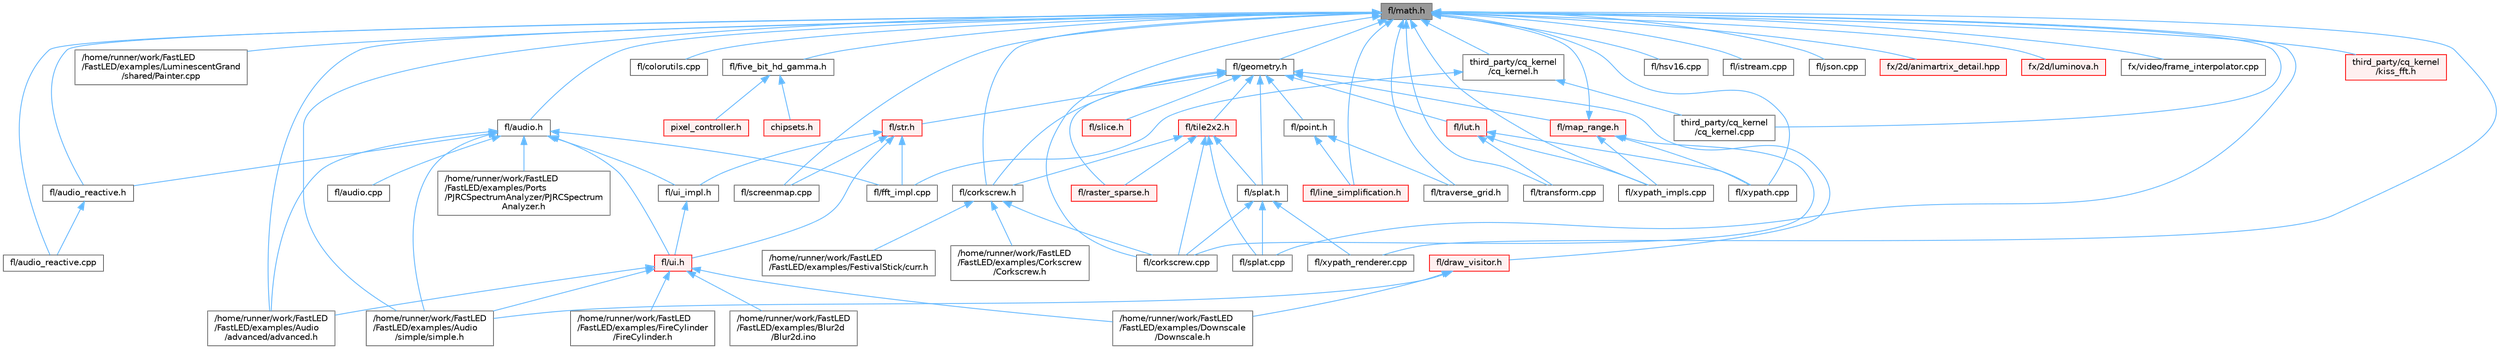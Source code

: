 digraph "fl/math.h"
{
 // INTERACTIVE_SVG=YES
 // LATEX_PDF_SIZE
  bgcolor="transparent";
  edge [fontname=Helvetica,fontsize=10,labelfontname=Helvetica,labelfontsize=10];
  node [fontname=Helvetica,fontsize=10,shape=box,height=0.2,width=0.4];
  Node1 [id="Node000001",label="fl/math.h",height=0.2,width=0.4,color="gray40", fillcolor="grey60", style="filled", fontcolor="black",tooltip=" "];
  Node1 -> Node2 [id="edge1_Node000001_Node000002",dir="back",color="steelblue1",style="solid",tooltip=" "];
  Node2 [id="Node000002",label="/home/runner/work/FastLED\l/FastLED/examples/Audio\l/advanced/advanced.h",height=0.2,width=0.4,color="grey40", fillcolor="white", style="filled",URL="$da/dc7/advanced_8h.html",tooltip=" "];
  Node1 -> Node3 [id="edge2_Node000001_Node000003",dir="back",color="steelblue1",style="solid",tooltip=" "];
  Node3 [id="Node000003",label="/home/runner/work/FastLED\l/FastLED/examples/Audio\l/simple/simple.h",height=0.2,width=0.4,color="grey40", fillcolor="white", style="filled",URL="$db/d49/_audio_2simple_2simple_8h.html",tooltip=" "];
  Node1 -> Node4 [id="edge3_Node000001_Node000004",dir="back",color="steelblue1",style="solid",tooltip=" "];
  Node4 [id="Node000004",label="/home/runner/work/FastLED\l/FastLED/examples/LuminescentGrand\l/shared/Painter.cpp",height=0.2,width=0.4,color="grey40", fillcolor="white", style="filled",URL="$db/d33/_painter_8cpp.html",tooltip=" "];
  Node1 -> Node5 [id="edge4_Node000001_Node000005",dir="back",color="steelblue1",style="solid",tooltip=" "];
  Node5 [id="Node000005",label="fl/audio.h",height=0.2,width=0.4,color="grey40", fillcolor="white", style="filled",URL="$da/d09/audio_8h.html",tooltip=" "];
  Node5 -> Node2 [id="edge5_Node000005_Node000002",dir="back",color="steelblue1",style="solid",tooltip=" "];
  Node5 -> Node3 [id="edge6_Node000005_Node000003",dir="back",color="steelblue1",style="solid",tooltip=" "];
  Node5 -> Node6 [id="edge7_Node000005_Node000006",dir="back",color="steelblue1",style="solid",tooltip=" "];
  Node6 [id="Node000006",label="/home/runner/work/FastLED\l/FastLED/examples/Ports\l/PJRCSpectrumAnalyzer/PJRCSpectrum\lAnalyzer.h",height=0.2,width=0.4,color="grey40", fillcolor="white", style="filled",URL="$de/d2f/_p_j_r_c_spectrum_analyzer_8h.html",tooltip=" "];
  Node5 -> Node7 [id="edge8_Node000005_Node000007",dir="back",color="steelblue1",style="solid",tooltip=" "];
  Node7 [id="Node000007",label="fl/audio.cpp",height=0.2,width=0.4,color="grey40", fillcolor="white", style="filled",URL="$d1/ddc/audio_8cpp.html",tooltip=" "];
  Node5 -> Node8 [id="edge9_Node000005_Node000008",dir="back",color="steelblue1",style="solid",tooltip=" "];
  Node8 [id="Node000008",label="fl/audio_reactive.h",height=0.2,width=0.4,color="grey40", fillcolor="white", style="filled",URL="$d1/d9a/audio__reactive_8h.html",tooltip=" "];
  Node8 -> Node9 [id="edge10_Node000008_Node000009",dir="back",color="steelblue1",style="solid",tooltip=" "];
  Node9 [id="Node000009",label="fl/audio_reactive.cpp",height=0.2,width=0.4,color="grey40", fillcolor="white", style="filled",URL="$d4/d14/audio__reactive_8cpp.html",tooltip=" "];
  Node5 -> Node10 [id="edge11_Node000005_Node000010",dir="back",color="steelblue1",style="solid",tooltip=" "];
  Node10 [id="Node000010",label="fl/fft_impl.cpp",height=0.2,width=0.4,color="grey40", fillcolor="white", style="filled",URL="$d1/dff/fft__impl_8cpp.html",tooltip=" "];
  Node5 -> Node11 [id="edge12_Node000005_Node000011",dir="back",color="steelblue1",style="solid",tooltip=" "];
  Node11 [id="Node000011",label="fl/ui.h",height=0.2,width=0.4,color="red", fillcolor="#FFF0F0", style="filled",URL="$d9/d3b/ui_8h.html",tooltip=" "];
  Node11 -> Node2 [id="edge13_Node000011_Node000002",dir="back",color="steelblue1",style="solid",tooltip=" "];
  Node11 -> Node3 [id="edge14_Node000011_Node000003",dir="back",color="steelblue1",style="solid",tooltip=" "];
  Node11 -> Node12 [id="edge15_Node000011_Node000012",dir="back",color="steelblue1",style="solid",tooltip=" "];
  Node12 [id="Node000012",label="/home/runner/work/FastLED\l/FastLED/examples/Blur2d\l/Blur2d.ino",height=0.2,width=0.4,color="grey40", fillcolor="white", style="filled",URL="$df/d42/_blur2d_8ino.html",tooltip="Demonstrates 2D blur effects on LED matrix."];
  Node11 -> Node13 [id="edge16_Node000011_Node000013",dir="back",color="steelblue1",style="solid",tooltip=" "];
  Node13 [id="Node000013",label="/home/runner/work/FastLED\l/FastLED/examples/Downscale\l/Downscale.h",height=0.2,width=0.4,color="grey40", fillcolor="white", style="filled",URL="$d6/d1a/examples_2_downscale_2downscale_8h.html",tooltip=" "];
  Node11 -> Node14 [id="edge17_Node000011_Node000014",dir="back",color="steelblue1",style="solid",tooltip=" "];
  Node14 [id="Node000014",label="/home/runner/work/FastLED\l/FastLED/examples/FireCylinder\l/FireCylinder.h",height=0.2,width=0.4,color="grey40", fillcolor="white", style="filled",URL="$d8/dd0/_fire_cylinder_8h.html",tooltip=" "];
  Node5 -> Node173 [id="edge18_Node000005_Node000173",dir="back",color="steelblue1",style="solid",tooltip=" "];
  Node173 [id="Node000173",label="fl/ui_impl.h",height=0.2,width=0.4,color="grey40", fillcolor="white", style="filled",URL="$d6/dc0/ui__impl_8h.html",tooltip=" "];
  Node173 -> Node11 [id="edge19_Node000173_Node000011",dir="back",color="steelblue1",style="solid",tooltip=" "];
  Node1 -> Node9 [id="edge20_Node000001_Node000009",dir="back",color="steelblue1",style="solid",tooltip=" "];
  Node1 -> Node8 [id="edge21_Node000001_Node000008",dir="back",color="steelblue1",style="solid",tooltip=" "];
  Node1 -> Node129 [id="edge22_Node000001_Node000129",dir="back",color="steelblue1",style="solid",tooltip=" "];
  Node129 [id="Node000129",label="fl/colorutils.cpp",height=0.2,width=0.4,color="grey40", fillcolor="white", style="filled",URL="$da/d2d/colorutils_8cpp.html",tooltip="Misc utility functions for palettes, blending, and more."];
  Node1 -> Node174 [id="edge23_Node000001_Node000174",dir="back",color="steelblue1",style="solid",tooltip=" "];
  Node174 [id="Node000174",label="fl/corkscrew.cpp",height=0.2,width=0.4,color="grey40", fillcolor="white", style="filled",URL="$d3/d9b/corkscrew_8cpp.html",tooltip=" "];
  Node1 -> Node175 [id="edge24_Node000001_Node000175",dir="back",color="steelblue1",style="solid",tooltip=" "];
  Node175 [id="Node000175",label="fl/corkscrew.h",height=0.2,width=0.4,color="grey40", fillcolor="white", style="filled",URL="$d1/dd4/src_2fl_2corkscrew_8h.html",tooltip="Corkscrew LED strip projection and rendering."];
  Node175 -> Node48 [id="edge25_Node000175_Node000048",dir="back",color="steelblue1",style="solid",tooltip=" "];
  Node48 [id="Node000048",label="/home/runner/work/FastLED\l/FastLED/examples/Corkscrew\l/Corkscrew.h",height=0.2,width=0.4,color="grey40", fillcolor="white", style="filled",URL="$df/d40/examples_2_corkscrew_2corkscrew_8h.html",tooltip=" "];
  Node175 -> Node58 [id="edge26_Node000175_Node000058",dir="back",color="steelblue1",style="solid",tooltip=" "];
  Node58 [id="Node000058",label="/home/runner/work/FastLED\l/FastLED/examples/FestivalStick/curr.h",height=0.2,width=0.4,color="grey40", fillcolor="white", style="filled",URL="$d4/d06/curr_8h.html",tooltip=" "];
  Node175 -> Node174 [id="edge27_Node000175_Node000174",dir="back",color="steelblue1",style="solid",tooltip=" "];
  Node1 -> Node176 [id="edge28_Node000001_Node000176",dir="back",color="steelblue1",style="solid",tooltip=" "];
  Node176 [id="Node000176",label="fl/five_bit_hd_gamma.h",height=0.2,width=0.4,color="grey40", fillcolor="white", style="filled",URL="$dc/d44/five__bit__hd__gamma_8h.html",tooltip="Declares functions for five-bit gamma correction."];
  Node176 -> Node152 [id="edge29_Node000176_Node000152",dir="back",color="steelblue1",style="solid",tooltip=" "];
  Node152 [id="Node000152",label="chipsets.h",height=0.2,width=0.4,color="red", fillcolor="#FFF0F0", style="filled",URL="$db/d66/chipsets_8h.html",tooltip="Contains the bulk of the definitions for the various LED chipsets supported."];
  Node176 -> Node156 [id="edge30_Node000176_Node000156",dir="back",color="steelblue1",style="solid",tooltip=" "];
  Node156 [id="Node000156",label="pixel_controller.h",height=0.2,width=0.4,color="red", fillcolor="#FFF0F0", style="filled",URL="$d5/d4d/pixel__controller_8h.html",tooltip="Low level pixel data writing class."];
  Node1 -> Node177 [id="edge31_Node000001_Node000177",dir="back",color="steelblue1",style="solid",tooltip=" "];
  Node177 [id="Node000177",label="fl/geometry.h",height=0.2,width=0.4,color="grey40", fillcolor="white", style="filled",URL="$d4/d67/geometry_8h.html",tooltip=" "];
  Node177 -> Node175 [id="edge32_Node000177_Node000175",dir="back",color="steelblue1",style="solid",tooltip=" "];
  Node177 -> Node178 [id="edge33_Node000177_Node000178",dir="back",color="steelblue1",style="solid",tooltip=" "];
  Node178 [id="Node000178",label="fl/draw_visitor.h",height=0.2,width=0.4,color="red", fillcolor="#FFF0F0", style="filled",URL="$d0/d4f/draw__visitor_8h.html",tooltip=" "];
  Node178 -> Node3 [id="edge34_Node000178_Node000003",dir="back",color="steelblue1",style="solid",tooltip=" "];
  Node178 -> Node13 [id="edge35_Node000178_Node000013",dir="back",color="steelblue1",style="solid",tooltip=" "];
  Node177 -> Node181 [id="edge36_Node000177_Node000181",dir="back",color="steelblue1",style="solid",tooltip=" "];
  Node181 [id="Node000181",label="fl/lut.h",height=0.2,width=0.4,color="red", fillcolor="#FFF0F0", style="filled",URL="$db/d54/lut_8h.html",tooltip=" "];
  Node181 -> Node198 [id="edge37_Node000181_Node000198",dir="back",color="steelblue1",style="solid",tooltip=" "];
  Node198 [id="Node000198",label="fl/transform.cpp",height=0.2,width=0.4,color="grey40", fillcolor="white", style="filled",URL="$d8/d8c/transform_8cpp.html",tooltip=" "];
  Node181 -> Node205 [id="edge38_Node000181_Node000205",dir="back",color="steelblue1",style="solid",tooltip=" "];
  Node205 [id="Node000205",label="fl/xypath.cpp",height=0.2,width=0.4,color="grey40", fillcolor="white", style="filled",URL="$d4/d78/xypath_8cpp.html",tooltip=" "];
  Node181 -> Node208 [id="edge39_Node000181_Node000208",dir="back",color="steelblue1",style="solid",tooltip=" "];
  Node208 [id="Node000208",label="fl/xypath_impls.cpp",height=0.2,width=0.4,color="grey40", fillcolor="white", style="filled",URL="$d4/db1/xypath__impls_8cpp.html",tooltip=" "];
  Node177 -> Node245 [id="edge40_Node000177_Node000245",dir="back",color="steelblue1",style="solid",tooltip=" "];
  Node245 [id="Node000245",label="fl/map_range.h",height=0.2,width=0.4,color="red", fillcolor="#FFF0F0", style="filled",URL="$d1/d47/map__range_8h.html",tooltip=" "];
  Node245 -> Node174 [id="edge41_Node000245_Node000174",dir="back",color="steelblue1",style="solid",tooltip=" "];
  Node245 -> Node1 [id="edge42_Node000245_Node000001",dir="back",color="steelblue1",style="solid",tooltip=" "];
  Node245 -> Node205 [id="edge43_Node000245_Node000205",dir="back",color="steelblue1",style="solid",tooltip=" "];
  Node245 -> Node208 [id="edge44_Node000245_Node000208",dir="back",color="steelblue1",style="solid",tooltip=" "];
  Node177 -> Node257 [id="edge45_Node000177_Node000257",dir="back",color="steelblue1",style="solid",tooltip=" "];
  Node257 [id="Node000257",label="fl/point.h",height=0.2,width=0.4,color="grey40", fillcolor="white", style="filled",URL="$d2/d91/point_8h.html",tooltip=" "];
  Node257 -> Node258 [id="edge46_Node000257_Node000258",dir="back",color="steelblue1",style="solid",tooltip=" "];
  Node258 [id="Node000258",label="fl/line_simplification.h",height=0.2,width=0.4,color="red", fillcolor="#FFF0F0", style="filled",URL="$d8/da7/line__simplification_8h.html",tooltip=" "];
  Node257 -> Node260 [id="edge47_Node000257_Node000260",dir="back",color="steelblue1",style="solid",tooltip=" "];
  Node260 [id="Node000260",label="fl/traverse_grid.h",height=0.2,width=0.4,color="grey40", fillcolor="white", style="filled",URL="$d9/d42/traverse__grid_8h.html",tooltip=" "];
  Node177 -> Node222 [id="edge48_Node000177_Node000222",dir="back",color="steelblue1",style="solid",tooltip=" "];
  Node222 [id="Node000222",label="fl/raster_sparse.h",height=0.2,width=0.4,color="red", fillcolor="#FFF0F0", style="filled",URL="$d4/df9/raster__sparse_8h.html",tooltip=" "];
  Node177 -> Node261 [id="edge49_Node000177_Node000261",dir="back",color="steelblue1",style="solid",tooltip=" "];
  Node261 [id="Node000261",label="fl/slice.h",height=0.2,width=0.4,color="red", fillcolor="#FFF0F0", style="filled",URL="$d0/d48/slice_8h.html",tooltip=" "];
  Node177 -> Node227 [id="edge50_Node000177_Node000227",dir="back",color="steelblue1",style="solid",tooltip=" "];
  Node227 [id="Node000227",label="fl/splat.h",height=0.2,width=0.4,color="grey40", fillcolor="white", style="filled",URL="$d3/daf/splat_8h.html",tooltip=" "];
  Node227 -> Node174 [id="edge51_Node000227_Node000174",dir="back",color="steelblue1",style="solid",tooltip=" "];
  Node227 -> Node226 [id="edge52_Node000227_Node000226",dir="back",color="steelblue1",style="solid",tooltip=" "];
  Node226 [id="Node000226",label="fl/splat.cpp",height=0.2,width=0.4,color="grey40", fillcolor="white", style="filled",URL="$da/dbe/splat_8cpp.html",tooltip=" "];
  Node227 -> Node206 [id="edge53_Node000227_Node000206",dir="back",color="steelblue1",style="solid",tooltip=" "];
  Node206 [id="Node000206",label="fl/xypath_renderer.cpp",height=0.2,width=0.4,color="grey40", fillcolor="white", style="filled",URL="$d2/d31/xypath__renderer_8cpp.html",tooltip=" "];
  Node177 -> Node267 [id="edge54_Node000177_Node000267",dir="back",color="steelblue1",style="solid",tooltip=" "];
  Node267 [id="Node000267",label="fl/str.h",height=0.2,width=0.4,color="red", fillcolor="#FFF0F0", style="filled",URL="$d1/d93/str_8h.html",tooltip=" "];
  Node267 -> Node10 [id="edge55_Node000267_Node000010",dir="back",color="steelblue1",style="solid",tooltip=" "];
  Node267 -> Node196 [id="edge56_Node000267_Node000196",dir="back",color="steelblue1",style="solid",tooltip=" "];
  Node196 [id="Node000196",label="fl/screenmap.cpp",height=0.2,width=0.4,color="grey40", fillcolor="white", style="filled",URL="$d9/d6f/screenmap_8cpp.html",tooltip=" "];
  Node267 -> Node11 [id="edge57_Node000267_Node000011",dir="back",color="steelblue1",style="solid",tooltip=" "];
  Node267 -> Node173 [id="edge58_Node000267_Node000173",dir="back",color="steelblue1",style="solid",tooltip=" "];
  Node177 -> Node225 [id="edge59_Node000177_Node000225",dir="back",color="steelblue1",style="solid",tooltip=" "];
  Node225 [id="Node000225",label="fl/tile2x2.h",height=0.2,width=0.4,color="red", fillcolor="#FFF0F0", style="filled",URL="$d2/db4/tile2x2_8h.html",tooltip=" "];
  Node225 -> Node174 [id="edge60_Node000225_Node000174",dir="back",color="steelblue1",style="solid",tooltip=" "];
  Node225 -> Node175 [id="edge61_Node000225_Node000175",dir="back",color="steelblue1",style="solid",tooltip=" "];
  Node225 -> Node222 [id="edge62_Node000225_Node000222",dir="back",color="steelblue1",style="solid",tooltip=" "];
  Node225 -> Node226 [id="edge63_Node000225_Node000226",dir="back",color="steelblue1",style="solid",tooltip=" "];
  Node225 -> Node227 [id="edge64_Node000225_Node000227",dir="back",color="steelblue1",style="solid",tooltip=" "];
  Node1 -> Node328 [id="edge65_Node000001_Node000328",dir="back",color="steelblue1",style="solid",tooltip=" "];
  Node328 [id="Node000328",label="fl/hsv16.cpp",height=0.2,width=0.4,color="grey40", fillcolor="white", style="filled",URL="$da/d5e/hsv16_8cpp.html",tooltip=" "];
  Node1 -> Node271 [id="edge66_Node000001_Node000271",dir="back",color="steelblue1",style="solid",tooltip=" "];
  Node271 [id="Node000271",label="fl/istream.cpp",height=0.2,width=0.4,color="grey40", fillcolor="white", style="filled",URL="$d7/d52/istream_8cpp.html",tooltip=" "];
  Node1 -> Node255 [id="edge67_Node000001_Node000255",dir="back",color="steelblue1",style="solid",tooltip=" "];
  Node255 [id="Node000255",label="fl/json.cpp",height=0.2,width=0.4,color="grey40", fillcolor="white", style="filled",URL="$dd/d55/json_8cpp.html",tooltip=" "];
  Node1 -> Node258 [id="edge68_Node000001_Node000258",dir="back",color="steelblue1",style="solid",tooltip=" "];
  Node1 -> Node196 [id="edge69_Node000001_Node000196",dir="back",color="steelblue1",style="solid",tooltip=" "];
  Node1 -> Node226 [id="edge70_Node000001_Node000226",dir="back",color="steelblue1",style="solid",tooltip=" "];
  Node1 -> Node198 [id="edge71_Node000001_Node000198",dir="back",color="steelblue1",style="solid",tooltip=" "];
  Node1 -> Node260 [id="edge72_Node000001_Node000260",dir="back",color="steelblue1",style="solid",tooltip=" "];
  Node1 -> Node205 [id="edge73_Node000001_Node000205",dir="back",color="steelblue1",style="solid",tooltip=" "];
  Node1 -> Node208 [id="edge74_Node000001_Node000208",dir="back",color="steelblue1",style="solid",tooltip=" "];
  Node1 -> Node206 [id="edge75_Node000001_Node000206",dir="back",color="steelblue1",style="solid",tooltip=" "];
  Node1 -> Node309 [id="edge76_Node000001_Node000309",dir="back",color="steelblue1",style="solid",tooltip=" "];
  Node309 [id="Node000309",label="fx/2d/animartrix_detail.hpp",height=0.2,width=0.4,color="red", fillcolor="#FFF0F0", style="filled",URL="$d3/d3b/animartrix__detail_8hpp.html",tooltip=" "];
  Node1 -> Node139 [id="edge77_Node000001_Node000139",dir="back",color="steelblue1",style="solid",tooltip=" "];
  Node139 [id="Node000139",label="fx/2d/luminova.h",height=0.2,width=0.4,color="red", fillcolor="#FFF0F0", style="filled",URL="$d4/dd9/src_2fx_22d_2luminova_8h.html",tooltip=" "];
  Node1 -> Node191 [id="edge78_Node000001_Node000191",dir="back",color="steelblue1",style="solid",tooltip=" "];
  Node191 [id="Node000191",label="fx/video/frame_interpolator.cpp",height=0.2,width=0.4,color="grey40", fillcolor="white", style="filled",URL="$d5/da4/frame__interpolator_8cpp.html",tooltip=" "];
  Node1 -> Node361 [id="edge79_Node000001_Node000361",dir="back",color="steelblue1",style="solid",tooltip=" "];
  Node361 [id="Node000361",label="third_party/cq_kernel\l/cq_kernel.cpp",height=0.2,width=0.4,color="grey40", fillcolor="white", style="filled",URL="$d2/d90/cq__kernel_8cpp.html",tooltip=" "];
  Node1 -> Node364 [id="edge80_Node000001_Node000364",dir="back",color="steelblue1",style="solid",tooltip=" "];
  Node364 [id="Node000364",label="third_party/cq_kernel\l/cq_kernel.h",height=0.2,width=0.4,color="grey40", fillcolor="white", style="filled",URL="$d1/dda/cq__kernel_8h.html",tooltip=" "];
  Node364 -> Node10 [id="edge81_Node000364_Node000010",dir="back",color="steelblue1",style="solid",tooltip=" "];
  Node364 -> Node361 [id="edge82_Node000364_Node000361",dir="back",color="steelblue1",style="solid",tooltip=" "];
  Node1 -> Node362 [id="edge83_Node000001_Node000362",dir="back",color="steelblue1",style="solid",tooltip=" "];
  Node362 [id="Node000362",label="third_party/cq_kernel\l/kiss_fft.h",height=0.2,width=0.4,color="red", fillcolor="#FFF0F0", style="filled",URL="$d0/dc9/kiss__fft_8h.html",tooltip=" "];
}
